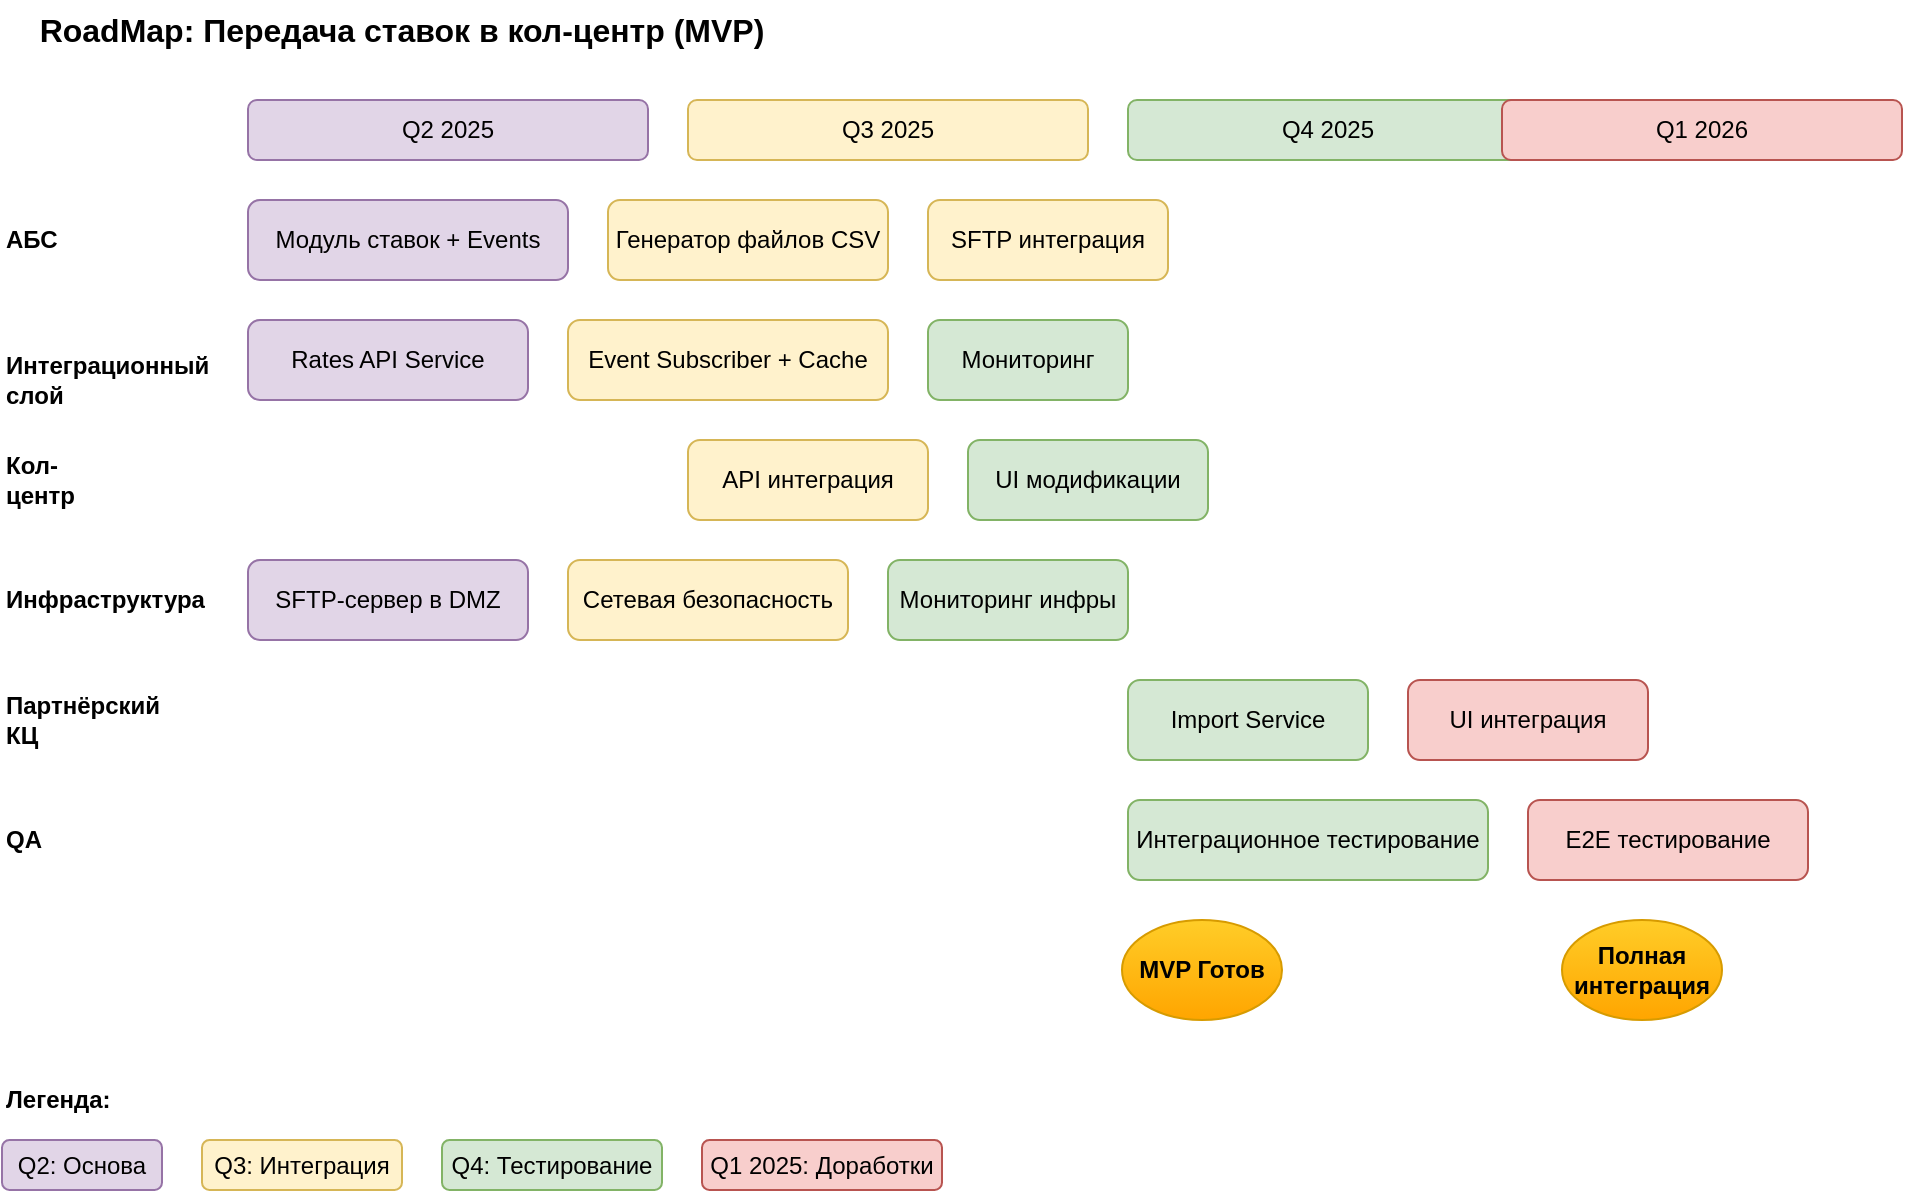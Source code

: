<mxfile version="28.2.0">
  <diagram name="RoadMap MVP" id="roadmap">
    <mxGraphModel dx="1025" dy="459" grid="1" gridSize="10" guides="1" tooltips="1" connect="1" arrows="1" fold="1" page="1" pageScale="1" pageWidth="1169" pageHeight="827" math="0" shadow="0">
      <root>
        <mxCell id="0" />
        <mxCell id="1" parent="0" />
        <mxCell id="header" value="RoadMap: Передача ставок в кол-центр (MVP)" style="text;html=1;strokeColor=none;fillColor=none;align=center;verticalAlign=middle;whiteSpace=wrap;rounded=0;fontSize=16;fontStyle=1;" parent="1" vertex="1">
          <mxGeometry x="20" y="20" width="400" height="30" as="geometry" />
        </mxCell>
        <mxCell id="timeline_q2" value="Q2 2025" style="rounded=1;whiteSpace=wrap;html=1;fillColor=#e1d5e7;strokeColor=#9673a6;" parent="1" vertex="1">
          <mxGeometry x="143" y="70" width="200" height="30" as="geometry" />
        </mxCell>
        <mxCell id="timeline_q3" value="Q3 2025" style="rounded=1;whiteSpace=wrap;html=1;fillColor=#fff2cc;strokeColor=#d6b656;" parent="1" vertex="1">
          <mxGeometry x="363" y="70" width="200" height="30" as="geometry" />
        </mxCell>
        <mxCell id="timeline_q4" value="Q4 2025" style="rounded=1;whiteSpace=wrap;html=1;fillColor=#d5e8d4;strokeColor=#82b366;" parent="1" vertex="1">
          <mxGeometry x="583" y="70" width="200" height="30" as="geometry" />
        </mxCell>
        <mxCell id="timeline_q1_25" value="Q1 2026" style="rounded=1;whiteSpace=wrap;html=1;fillColor=#f8cecc;strokeColor=#b85450;" parent="1" vertex="1">
          <mxGeometry x="770" y="70" width="200" height="30" as="geometry" />
        </mxCell>
        <mxCell id="abs_label" value="АБС" style="text;html=1;strokeColor=none;fillColor=none;align=left;verticalAlign=middle;whiteSpace=wrap;rounded=0;fontStyle=1;" parent="1" vertex="1">
          <mxGeometry x="20" y="130" width="50" height="20" as="geometry" />
        </mxCell>
        <mxCell id="abs_task1" value="Модуль ставок + Events" style="rounded=1;whiteSpace=wrap;html=1;fillColor=#e1d5e7;strokeColor=#9673a6;" parent="1" vertex="1">
          <mxGeometry x="143" y="120" width="160" height="40" as="geometry" />
        </mxCell>
        <mxCell id="abs_task2" value="Генератор файлов CSV" style="rounded=1;whiteSpace=wrap;html=1;fillColor=#fff2cc;strokeColor=#d6b656;" parent="1" vertex="1">
          <mxGeometry x="323" y="120" width="140" height="40" as="geometry" />
        </mxCell>
        <mxCell id="abs_task3" value="SFTP интеграция" style="rounded=1;whiteSpace=wrap;html=1;fillColor=#fff2cc;strokeColor=#d6b656;" parent="1" vertex="1">
          <mxGeometry x="483" y="120" width="120" height="40" as="geometry" />
        </mxCell>
        <mxCell id="int_label" value="Интеграционный слой" style="text;html=1;strokeColor=none;fillColor=none;align=left;verticalAlign=middle;whiteSpace=wrap;rounded=0;fontStyle=1;" parent="1" vertex="1">
          <mxGeometry x="20" y="190" width="50" height="40" as="geometry" />
        </mxCell>
        <mxCell id="int_task1" value="Rates API Service" style="rounded=1;whiteSpace=wrap;html=1;fillColor=#e1d5e7;strokeColor=#9673a6;" parent="1" vertex="1">
          <mxGeometry x="143" y="180" width="140" height="40" as="geometry" />
        </mxCell>
        <mxCell id="int_task2" value="Event Subscriber + Cache" style="rounded=1;whiteSpace=wrap;html=1;fillColor=#fff2cc;strokeColor=#d6b656;" parent="1" vertex="1">
          <mxGeometry x="303" y="180" width="160" height="40" as="geometry" />
        </mxCell>
        <mxCell id="int_task3" value="Мониторинг" style="rounded=1;whiteSpace=wrap;html=1;fillColor=#d5e8d4;strokeColor=#82b366;" parent="1" vertex="1">
          <mxGeometry x="483" y="180" width="100" height="40" as="geometry" />
        </mxCell>
        <mxCell id="cc_label" value="Кол-центр" style="text;html=1;strokeColor=none;fillColor=none;align=left;verticalAlign=middle;whiteSpace=wrap;rounded=0;fontStyle=1;" parent="1" vertex="1">
          <mxGeometry x="20" y="250" width="50" height="20" as="geometry" />
        </mxCell>
        <mxCell id="cc_task1" value="API интеграция" style="rounded=1;whiteSpace=wrap;html=1;fillColor=#fff2cc;strokeColor=#d6b656;" parent="1" vertex="1">
          <mxGeometry x="363" y="240" width="120" height="40" as="geometry" />
        </mxCell>
        <mxCell id="cc_task2" value="UI модификации" style="rounded=1;whiteSpace=wrap;html=1;fillColor=#d5e8d4;strokeColor=#82b366;" parent="1" vertex="1">
          <mxGeometry x="503" y="240" width="120" height="40" as="geometry" />
        </mxCell>
        <mxCell id="infra_label" value="Инфраструктура" style="text;html=1;strokeColor=none;fillColor=none;align=left;verticalAlign=middle;whiteSpace=wrap;rounded=0;fontStyle=1;" parent="1" vertex="1">
          <mxGeometry x="20" y="310" width="50" height="20" as="geometry" />
        </mxCell>
        <mxCell id="infra_task1" value="SFTP-сервер в DMZ" style="rounded=1;whiteSpace=wrap;html=1;fillColor=#e1d5e7;strokeColor=#9673a6;" parent="1" vertex="1">
          <mxGeometry x="143" y="300" width="140" height="40" as="geometry" />
        </mxCell>
        <mxCell id="infra_task2" value="Сетевая безопасность" style="rounded=1;whiteSpace=wrap;html=1;fillColor=#fff2cc;strokeColor=#d6b656;" parent="1" vertex="1">
          <mxGeometry x="303" y="300" width="140" height="40" as="geometry" />
        </mxCell>
        <mxCell id="infra_task3" value="Мониторинг инфры" style="rounded=1;whiteSpace=wrap;html=1;fillColor=#d5e8d4;strokeColor=#82b366;" parent="1" vertex="1">
          <mxGeometry x="463" y="300" width="120" height="40" as="geometry" />
        </mxCell>
        <mxCell id="partner_label" value="Партнёрский КЦ" style="text;html=1;strokeColor=none;fillColor=none;align=left;verticalAlign=middle;whiteSpace=wrap;rounded=0;fontStyle=1;" parent="1" vertex="1">
          <mxGeometry x="20" y="370" width="50" height="20" as="geometry" />
        </mxCell>
        <mxCell id="partner_task1" value="Import Service" style="rounded=1;whiteSpace=wrap;html=1;fillColor=#d5e8d4;strokeColor=#82b366;" parent="1" vertex="1">
          <mxGeometry x="583" y="360" width="120" height="40" as="geometry" />
        </mxCell>
        <mxCell id="partner_task2" value="UI интеграция" style="rounded=1;whiteSpace=wrap;html=1;fillColor=#f8cecc;strokeColor=#b85450;" parent="1" vertex="1">
          <mxGeometry x="723" y="360" width="120" height="40" as="geometry" />
        </mxCell>
        <mxCell id="qa_label" value="QA" style="text;html=1;strokeColor=none;fillColor=none;align=left;verticalAlign=middle;whiteSpace=wrap;rounded=0;fontStyle=1;" parent="1" vertex="1">
          <mxGeometry x="20" y="430" width="50" height="20" as="geometry" />
        </mxCell>
        <mxCell id="qa_task1" value="Интеграционное тестирование" style="rounded=1;whiteSpace=wrap;html=1;fillColor=#d5e8d4;strokeColor=#82b366;" parent="1" vertex="1">
          <mxGeometry x="583" y="420" width="180" height="40" as="geometry" />
        </mxCell>
        <mxCell id="qa_task2" value="E2E тестирование" style="rounded=1;whiteSpace=wrap;html=1;fillColor=#f8cecc;strokeColor=#b85450;" parent="1" vertex="1">
          <mxGeometry x="783" y="420" width="140" height="40" as="geometry" />
        </mxCell>
        <mxCell id="milestone1" value="MVP Готов" style="ellipse;whiteSpace=wrap;html=1;fillColor=#ffcd28;strokeColor=#d79b00;gradientColor=#ffa500;fontStyle=1;" parent="1" vertex="1">
          <mxGeometry x="580" y="480" width="80" height="50" as="geometry" />
        </mxCell>
        <mxCell id="milestone2" value="Полная интеграция" style="ellipse;whiteSpace=wrap;html=1;fillColor=#ffcd28;strokeColor=#d79b00;gradientColor=#ffa500;fontStyle=1;" parent="1" vertex="1">
          <mxGeometry x="800" y="480" width="80" height="50" as="geometry" />
        </mxCell>
        <mxCell id="legend_title" value="Легенда:" style="text;html=1;strokeColor=none;fillColor=none;align=left;verticalAlign=middle;whiteSpace=wrap;rounded=0;fontStyle=1;" parent="1" vertex="1">
          <mxGeometry x="20" y="560" width="60" height="20" as="geometry" />
        </mxCell>
        <mxCell id="legend_q2" value="Q2: Основа" style="rounded=1;whiteSpace=wrap;html=1;fillColor=#e1d5e7;strokeColor=#9673a6;" parent="1" vertex="1">
          <mxGeometry x="20" y="590" width="80" height="25" as="geometry" />
        </mxCell>
        <mxCell id="legend_q3" value="Q3: Интеграция" style="rounded=1;whiteSpace=wrap;html=1;fillColor=#fff2cc;strokeColor=#d6b656;" parent="1" vertex="1">
          <mxGeometry x="120" y="590" width="100" height="25" as="geometry" />
        </mxCell>
        <mxCell id="legend_q4" value="Q4: Тестирование" style="rounded=1;whiteSpace=wrap;html=1;fillColor=#d5e8d4;strokeColor=#82b366;" parent="1" vertex="1">
          <mxGeometry x="240" y="590" width="110" height="25" as="geometry" />
        </mxCell>
        <mxCell id="legend_q1" value="Q1 2025: Доработки" style="rounded=1;whiteSpace=wrap;html=1;fillColor=#f8cecc;strokeColor=#b85450;" parent="1" vertex="1">
          <mxGeometry x="370" y="590" width="120" height="25" as="geometry" />
        </mxCell>
      </root>
    </mxGraphModel>
  </diagram>
</mxfile>
